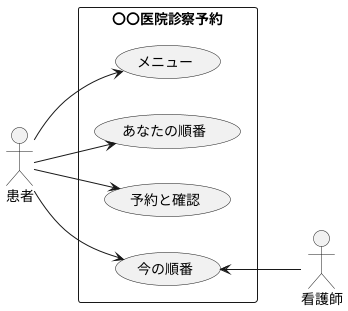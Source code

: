 @startuml 診察予約システム
left to right direction
actor 患者
actor 看護師
rectangle 〇〇医院診察予約{
usecase メニュー
usecase あなたの順番
usecase 予約と確認
usecase 今の順番

}
患者 --> メニュー
患者 --> あなたの順番
患者 --> 予約と確認
患者 --> 今の順番
今の順番 <-- 看護師

@enduml